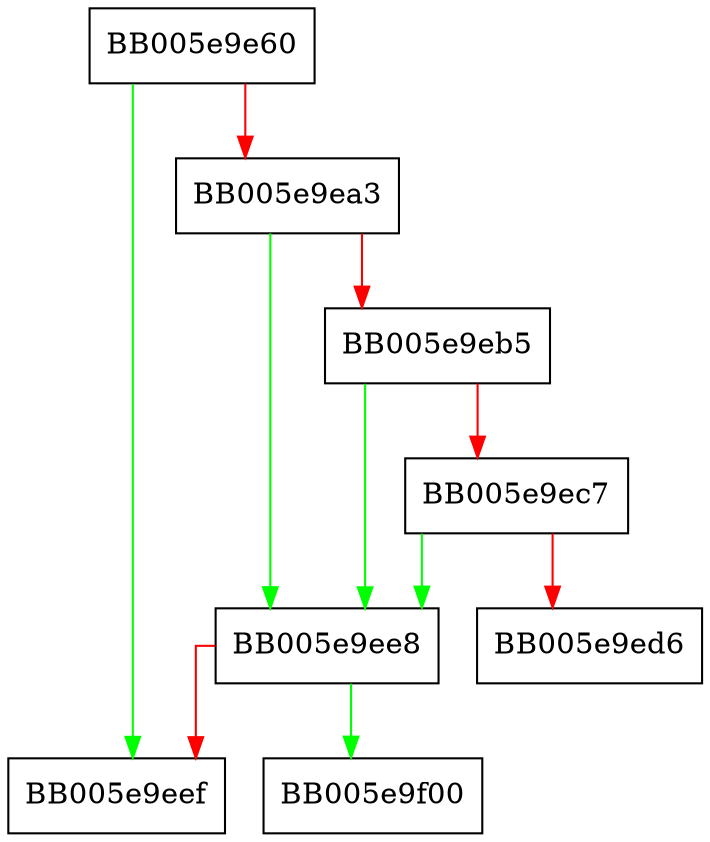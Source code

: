 digraph ossl_stored_namemap_new {
  node [shape="box"];
  graph [splines=ortho];
  BB005e9e60 -> BB005e9eef [color="green"];
  BB005e9e60 -> BB005e9ea3 [color="red"];
  BB005e9ea3 -> BB005e9ee8 [color="green"];
  BB005e9ea3 -> BB005e9eb5 [color="red"];
  BB005e9eb5 -> BB005e9ee8 [color="green"];
  BB005e9eb5 -> BB005e9ec7 [color="red"];
  BB005e9ec7 -> BB005e9ee8 [color="green"];
  BB005e9ec7 -> BB005e9ed6 [color="red"];
  BB005e9ee8 -> BB005e9f00 [color="green"];
  BB005e9ee8 -> BB005e9eef [color="red"];
}